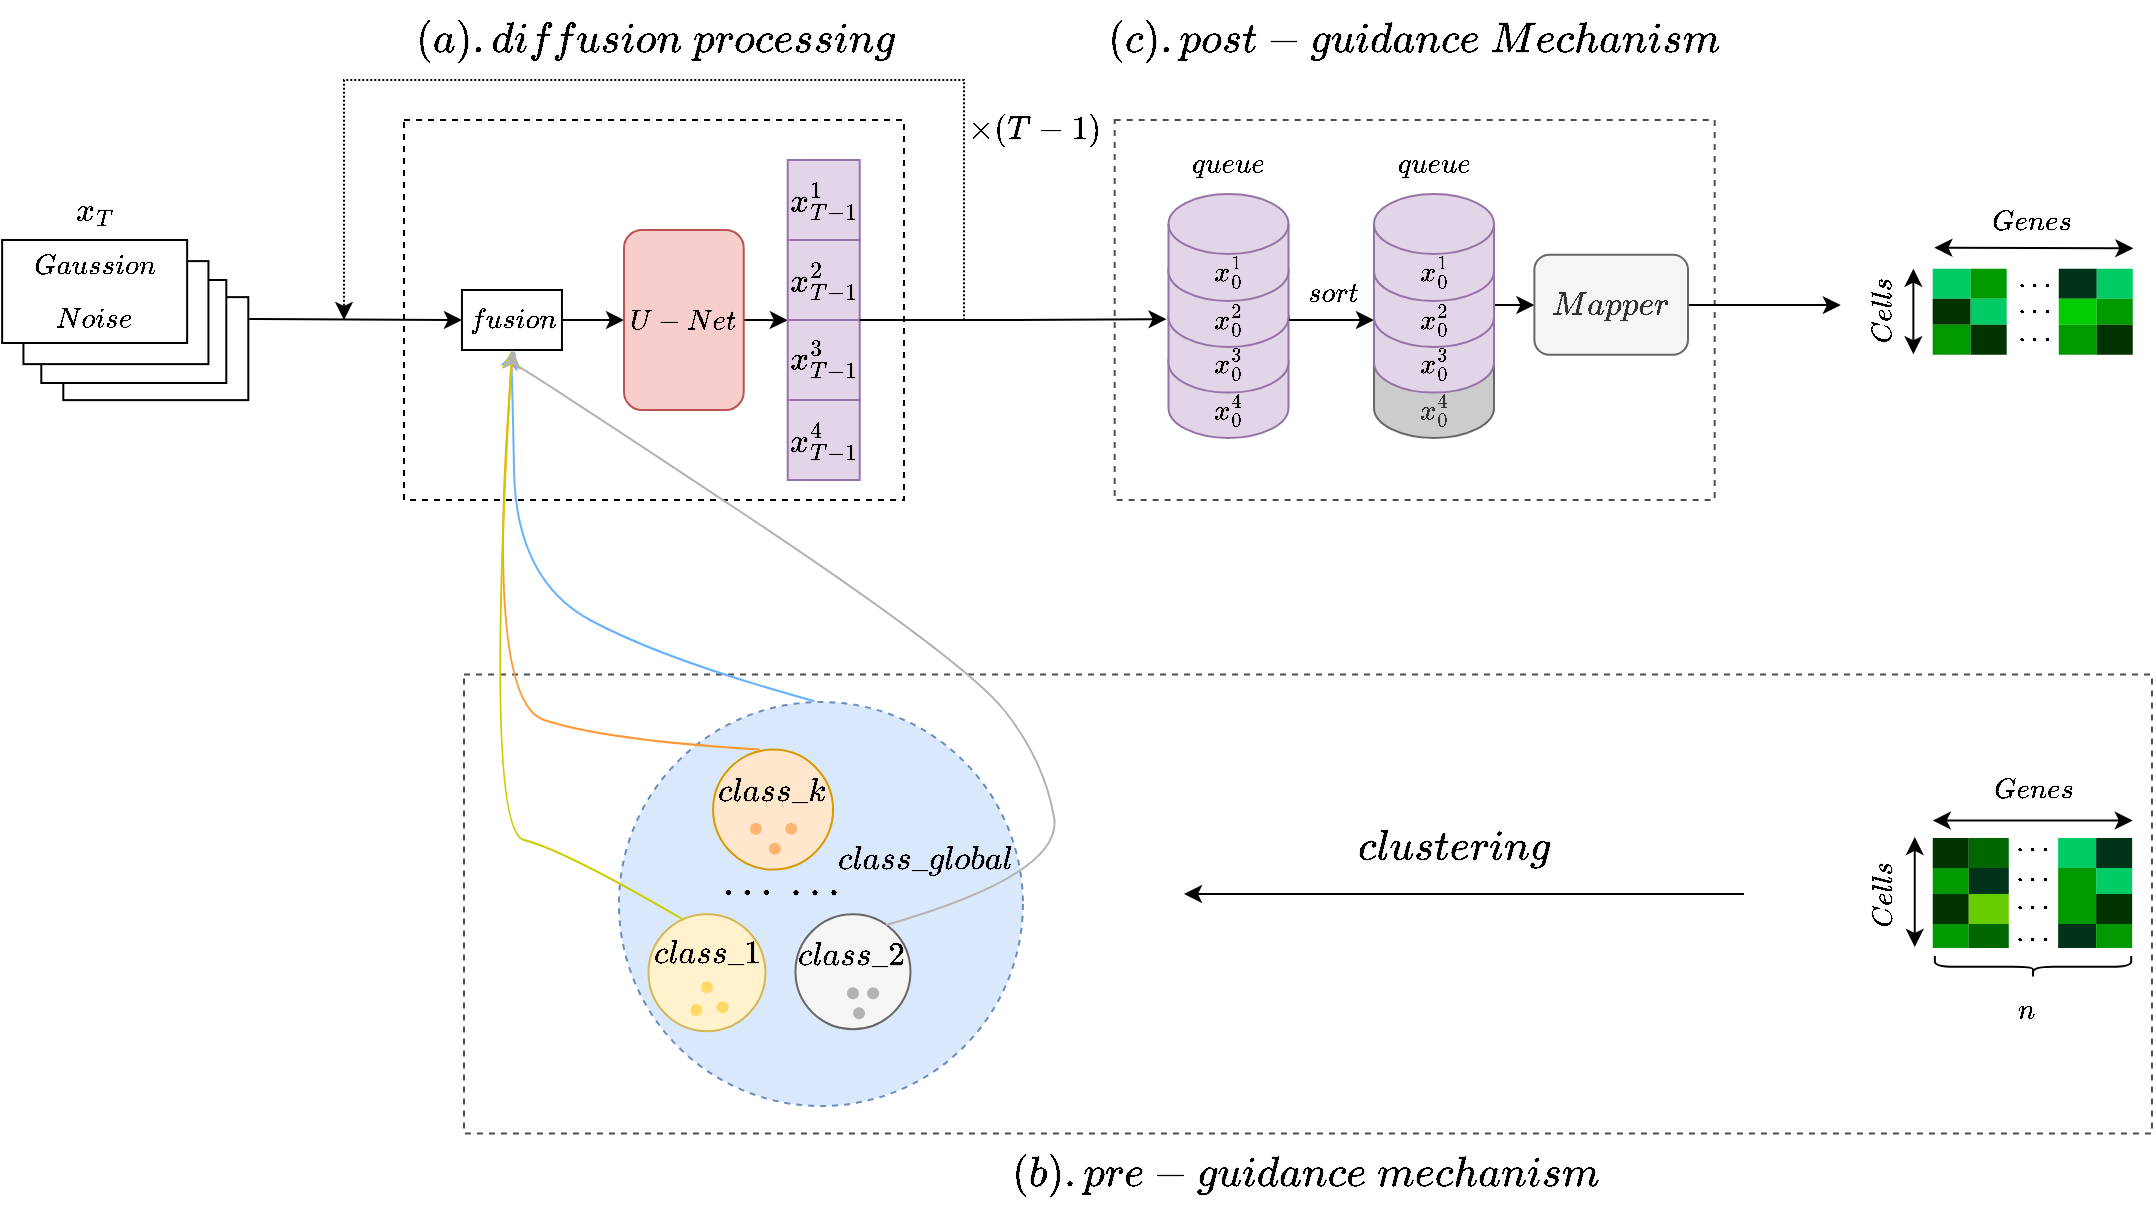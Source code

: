 <mxfile version="20.5.1" type="github">
  <diagram id="a45cf8ec-cd66-6f27-3ac3-be6e809c9e4a" name="Page-1">
    <mxGraphModel dx="1178" dy="790" grid="1" gridSize="10" guides="1" tooltips="1" connect="1" arrows="1" fold="1" page="1" pageScale="1" pageWidth="827" pageHeight="1169" background="none" math="1" shadow="0">
      <root>
        <mxCell id="0" />
        <mxCell id="1" parent="0" />
        <mxCell id="RNldjSrTk-ECjSOE9ofg-31" value="" style="rounded=0;whiteSpace=wrap;html=1;dashed=1;strokeColor=default;opacity=70;" parent="1" vertex="1">
          <mxGeometry x="1095.34" y="800" width="300" height="190" as="geometry" />
        </mxCell>
        <mxCell id="RNldjSrTk-ECjSOE9ofg-253" value="$$x_0^4$$" style="shape=cylinder3;whiteSpace=wrap;html=1;boundedLbl=1;backgroundOutline=1;size=15;labelBorderColor=none;strokeColor=#9673a6;fillColor=#e1d5e7;gradientDirection=south;" parent="1" vertex="1">
          <mxGeometry x="1122.25" y="905.53" width="60" height="53.47" as="geometry" />
        </mxCell>
        <mxCell id="RNldjSrTk-ECjSOE9ofg-252" value="$$x_0^3$$" style="shape=cylinder3;whiteSpace=wrap;html=1;boundedLbl=1;backgroundOutline=1;size=15;labelBorderColor=none;strokeColor=#9673a6;fillColor=#e1d5e7;gradientDirection=south;" parent="1" vertex="1">
          <mxGeometry x="1122.25" y="882.84" width="60" height="53.47" as="geometry" />
        </mxCell>
        <mxCell id="RNldjSrTk-ECjSOE9ofg-264" style="edgeStyle=orthogonalEdgeStyle;rounded=0;orthogonalLoop=1;jettySize=auto;html=1;fontSize=18;" parent="1" target="RNldjSrTk-ECjSOE9ofg-256" edge="1">
          <mxGeometry relative="1" as="geometry">
            <mxPoint x="1182.25" y="898.204" as="sourcePoint" />
            <mxPoint x="1205.56" y="898.154" as="targetPoint" />
            <Array as="points">
              <mxPoint x="1182" y="900" />
            </Array>
          </mxGeometry>
        </mxCell>
        <mxCell id="RNldjSrTk-ECjSOE9ofg-251" value="$$x_0^2$$" style="shape=cylinder3;whiteSpace=wrap;html=1;boundedLbl=1;backgroundOutline=1;size=15;labelBorderColor=none;strokeColor=#9673a6;fillColor=#e1d5e7;gradientDirection=south;" parent="1" vertex="1">
          <mxGeometry x="1122.25" y="860.03" width="60" height="53.47" as="geometry" />
        </mxCell>
        <mxCell id="RNldjSrTk-ECjSOE9ofg-22" value="" style="rounded=0;whiteSpace=wrap;html=1;opacity=70;dashed=1;" parent="1" vertex="1">
          <mxGeometry x="770" y="1077.25" width="843.98" height="229.51" as="geometry" />
        </mxCell>
        <mxCell id="RNldjSrTk-ECjSOE9ofg-78" value="" style="ellipse;whiteSpace=wrap;html=1;aspect=fixed;dashed=1;labelBorderColor=none;fillColor=#dae8fc;strokeColor=#6c8ebf;" parent="1" vertex="1">
          <mxGeometry x="847.48" y="1091" width="202" height="202" as="geometry" />
        </mxCell>
        <mxCell id="RNldjSrTk-ECjSOE9ofg-193" value="" style="ellipse;whiteSpace=wrap;html=1;aspect=fixed;labelBorderColor=none;gradientDirection=south;fillColor=#fff2cc;strokeColor=#d6b656;" parent="1" vertex="1">
          <mxGeometry x="862.25" y="1197.1" width="58.47" height="58.47" as="geometry" />
        </mxCell>
        <mxCell id="RNldjSrTk-ECjSOE9ofg-109" value="" style="rounded=0;whiteSpace=wrap;html=1;strokeColor=default;fontFamily=Helvetica;fontSize=14;fontColor=default;fillColor=default;" parent="1" vertex="1">
          <mxGeometry x="569.65" y="888.56" width="92.5" height="51.5" as="geometry" />
        </mxCell>
        <mxCell id="RNldjSrTk-ECjSOE9ofg-108" value="" style="rounded=0;whiteSpace=wrap;html=1;strokeColor=default;fontFamily=Helvetica;fontSize=14;fontColor=default;fillColor=default;" parent="1" vertex="1">
          <mxGeometry x="558.65" y="880" width="92.5" height="51.5" as="geometry" />
        </mxCell>
        <mxCell id="RNldjSrTk-ECjSOE9ofg-107" value="" style="rounded=0;whiteSpace=wrap;html=1;strokeColor=default;fontFamily=Helvetica;fontSize=14;fontColor=default;fillColor=default;" parent="1" vertex="1">
          <mxGeometry x="549.72" y="870.56" width="92.5" height="51.5" as="geometry" />
        </mxCell>
        <mxCell id="RNldjSrTk-ECjSOE9ofg-46" value="" style="rounded=0;whiteSpace=wrap;html=1;labelBorderColor=none;strokeColor=default;gradientColor=none;dashed=1;" parent="1" vertex="1">
          <mxGeometry x="740" y="800" width="250" height="190" as="geometry" />
        </mxCell>
        <mxCell id="RNldjSrTk-ECjSOE9ofg-77" style="edgeStyle=orthogonalEdgeStyle;rounded=0;orthogonalLoop=1;jettySize=auto;html=1;exitX=1;exitY=0.5;exitDx=0;exitDy=0;entryX=0;entryY=0.5;entryDx=0;entryDy=0;" parent="1" source="RNldjSrTk-ECjSOE9ofg-5" target="a7p1xofD0uFk-9MtaVhH-49" edge="1">
          <mxGeometry relative="1" as="geometry" />
        </mxCell>
        <mxCell id="RNldjSrTk-ECjSOE9ofg-5" value="" style="rounded=0;whiteSpace=wrap;html=1;" parent="1" vertex="1">
          <mxGeometry x="768.98" y="885" width="50" height="30" as="geometry" />
        </mxCell>
        <mxCell id="a7p1xofD0uFk-9MtaVhH-46" value="$$fusion$$" style="text;html=1;align=center;verticalAlign=middle;resizable=0;points=[];autosize=1;strokeColor=none;fillColor=none;fontSize=12;fontFamily=Helvetica;fontColor=default;" parent="1" vertex="1">
          <mxGeometry x="753.98" y="885" width="80" height="30" as="geometry" />
        </mxCell>
        <mxCell id="RNldjSrTk-ECjSOE9ofg-262" style="edgeStyle=orthogonalEdgeStyle;rounded=0;orthogonalLoop=1;jettySize=auto;html=1;fontSize=18;entryX=0.001;entryY=0.004;entryDx=0;entryDy=0;entryPerimeter=0;" parent="1" source="a7p1xofD0uFk-9MtaVhH-49" target="RNldjSrTk-ECjSOE9ofg-259" edge="1">
          <mxGeometry relative="1" as="geometry">
            <mxPoint x="930" y="900" as="targetPoint" />
            <Array as="points">
              <mxPoint x="920" y="900" />
              <mxPoint x="920" y="900" />
            </Array>
          </mxGeometry>
        </mxCell>
        <mxCell id="a7p1xofD0uFk-9MtaVhH-49" value="$$U-Net$$" style="rounded=1;whiteSpace=wrap;html=1;strokeColor=#b85450;fontFamily=Helvetica;fontSize=12;fillColor=#f8cecc;" parent="1" vertex="1">
          <mxGeometry x="850" y="855" width="59.86" height="90" as="geometry" />
        </mxCell>
        <mxCell id="a7p1xofD0uFk-9MtaVhH-51" value="&lt;font style=&quot;font-size: 14px;&quot;&gt;$$x_{T-1}^1$$&lt;/font&gt;" style="rounded=0;whiteSpace=wrap;html=1;strokeColor=#9673a6;fontFamily=Helvetica;fontSize=12;fillColor=#e1d5e7;" parent="1" vertex="1">
          <mxGeometry x="931.86" y="820" width="36" height="40" as="geometry" />
        </mxCell>
        <mxCell id="a7p1xofD0uFk-9MtaVhH-117" value="" style="endArrow=classic;startArrow=classic;html=1;rounded=0;fontFamily=Helvetica;fontSize=12;fontColor=default;" parent="1" edge="1">
          <mxGeometry width="50" height="50" relative="1" as="geometry">
            <mxPoint x="1505.19" y="863.87" as="sourcePoint" />
            <mxPoint x="1604.69" y="864.12" as="targetPoint" />
          </mxGeometry>
        </mxCell>
        <mxCell id="a7p1xofD0uFk-9MtaVhH-118" value="" style="endArrow=classic;startArrow=classic;html=1;rounded=0;fontFamily=Helvetica;fontSize=12;fontColor=default;" parent="1" edge="1">
          <mxGeometry width="50" height="50" relative="1" as="geometry">
            <mxPoint x="1494.69" y="917.12" as="sourcePoint" />
            <mxPoint x="1494.69" y="874.37" as="targetPoint" />
          </mxGeometry>
        </mxCell>
        <mxCell id="a7p1xofD0uFk-9MtaVhH-119" value="&lt;font style=&quot;font-size: 12px;&quot;&gt;$$Genes$$&lt;/font&gt;" style="text;html=1;align=center;verticalAlign=middle;resizable=0;points=[];autosize=1;strokeColor=none;fillColor=none;fontSize=12;fontFamily=Helvetica;fontColor=default;" parent="1" vertex="1">
          <mxGeometry x="1507.69" y="836.37" width="90" height="30" as="geometry" />
        </mxCell>
        <mxCell id="a7p1xofD0uFk-9MtaVhH-120" value="&lt;font style=&quot;font-size: 12px;&quot;&gt;$$Cells$$&lt;/font&gt;" style="text;html=1;align=center;verticalAlign=middle;resizable=0;points=[];autosize=1;strokeColor=none;fillColor=none;fontSize=10;fontFamily=Helvetica;fontColor=default;horizontal=0;" parent="1" vertex="1">
          <mxGeometry x="1459.69" y="861.12" width="40" height="70" as="geometry" />
        </mxCell>
        <mxCell id="a7p1xofD0uFk-9MtaVhH-121" value="&lt;div&gt;&lt;font style=&quot;font-size: 12px;&quot;&gt;$$Gaussion$$&lt;/font&gt;&lt;/div&gt;&lt;div&gt;&lt;font style=&quot;font-size: 12px;&quot;&gt;$$Noise$$&lt;/font&gt;&lt;/div&gt;" style="rounded=0;whiteSpace=wrap;html=1;strokeColor=default;fontFamily=Helvetica;fontSize=14;fontColor=default;fillColor=default;" parent="1" vertex="1">
          <mxGeometry x="539.07" y="860" width="92.5" height="51.5" as="geometry" />
        </mxCell>
        <mxCell id="RNldjSrTk-ECjSOE9ofg-245" style="edgeStyle=orthogonalEdgeStyle;rounded=0;orthogonalLoop=1;jettySize=auto;html=1;exitX=0;exitY=0.5;exitDx=0;exitDy=0;fontSize=14;entryX=-0.032;entryY=0.392;entryDx=0;entryDy=0;entryPerimeter=0;" parent="1" edge="1">
          <mxGeometry relative="1" as="geometry">
            <mxPoint x="1458.41" y="892.56" as="targetPoint" />
            <mxPoint x="1353.19" y="892.56" as="sourcePoint" />
            <Array as="points" />
          </mxGeometry>
        </mxCell>
        <mxCell id="a7p1xofD0uFk-9MtaVhH-188" value="$$x_T$$" style="text;html=1;align=center;verticalAlign=middle;resizable=0;points=[];autosize=1;strokeColor=none;fillColor=none;fontSize=14;fontFamily=Helvetica;fontColor=default;" parent="1" vertex="1">
          <mxGeometry x="545.32" y="830" width="80" height="30" as="geometry" />
        </mxCell>
        <mxCell id="a7p1xofD0uFk-9MtaVhH-217" value="" style="endArrow=classic;startArrow=classic;html=1;rounded=0;fontFamily=Helvetica;fontSize=12;fontColor=default;" parent="1" edge="1">
          <mxGeometry width="50" height="50" relative="1" as="geometry">
            <mxPoint x="1504.38" y="1150.27" as="sourcePoint" />
            <mxPoint x="1604.38" y="1150.27" as="targetPoint" />
          </mxGeometry>
        </mxCell>
        <mxCell id="a7p1xofD0uFk-9MtaVhH-218" value="" style="endArrow=classic;startArrow=classic;html=1;rounded=0;fontFamily=Helvetica;fontSize=12;fontColor=default;" parent="1" edge="1">
          <mxGeometry width="50" height="50" relative="1" as="geometry">
            <mxPoint x="1495.38" y="1213.49" as="sourcePoint" />
            <mxPoint x="1495.38" y="1158.49" as="targetPoint" />
          </mxGeometry>
        </mxCell>
        <mxCell id="a7p1xofD0uFk-9MtaVhH-219" value="&lt;font style=&quot;font-size: 12px;&quot;&gt;$$Cells$$&lt;/font&gt;" style="text;html=1;align=center;verticalAlign=middle;resizable=0;points=[];autosize=1;strokeColor=none;fillColor=none;fontSize=10;fontFamily=Helvetica;fontColor=default;horizontal=0;" parent="1" vertex="1">
          <mxGeometry x="1460.38" y="1152.49" width="40" height="70" as="geometry" />
        </mxCell>
        <mxCell id="a7p1xofD0uFk-9MtaVhH-220" value="&lt;font style=&quot;font-size: 12px;&quot;&gt;$$Genes$$&lt;/font&gt;" style="text;html=1;align=center;verticalAlign=middle;resizable=0;points=[];autosize=1;strokeColor=none;fillColor=none;fontSize=12;fontFamily=Helvetica;fontColor=default;" parent="1" vertex="1">
          <mxGeometry x="1509.38" y="1119.99" width="90" height="30" as="geometry" />
        </mxCell>
        <mxCell id="a7p1xofD0uFk-9MtaVhH-221" value="" style="endArrow=classic;html=1;rounded=0;fontFamily=Helvetica;fontSize=14;fontColor=default;" parent="1" edge="1">
          <mxGeometry width="50" height="50" relative="1" as="geometry">
            <mxPoint x="1410" y="1187" as="sourcePoint" />
            <mxPoint x="1130" y="1187" as="targetPoint" />
          </mxGeometry>
        </mxCell>
        <mxCell id="a7p1xofD0uFk-9MtaVhH-246" value="$$class\_1$$" style="text;html=1;align=center;verticalAlign=middle;resizable=0;points=[];autosize=1;strokeColor=none;fillColor=none;fontSize=14;fontFamily=Helvetica;fontColor=default;" parent="1" vertex="1">
          <mxGeometry x="836.48" y="1201.08" width="110" height="30" as="geometry" />
        </mxCell>
        <mxCell id="a7p1xofD0uFk-9MtaVhH-252" value="&lt;font style=&quot;font-size: 18px;&quot;&gt;$$clustering$$&lt;/font&gt;" style="text;html=1;align=center;verticalAlign=middle;resizable=0;points=[];autosize=1;strokeColor=none;fillColor=none;fontSize=14;fontFamily=Helvetica;fontColor=default;" parent="1" vertex="1">
          <mxGeometry x="1195" y="1144.42" width="140" height="40" as="geometry" />
        </mxCell>
        <mxCell id="RNldjSrTk-ECjSOE9ofg-26" value="&lt;font style=&quot;font-size: 18px;&quot;&gt;&lt;b&gt;$$(a).diffusion\ processing$$&lt;/b&gt;&lt;/font&gt;" style="text;html=1;align=center;verticalAlign=middle;resizable=0;points=[];autosize=1;strokeColor=none;fillColor=none;" parent="1" vertex="1">
          <mxGeometry x="730" y="740" width="270" height="40" as="geometry" />
        </mxCell>
        <mxCell id="RNldjSrTk-ECjSOE9ofg-28" value="&lt;font style=&quot;font-size: 18px;&quot;&gt;&lt;b&gt;$$(b).pre-guidance\ mechanism$$&lt;/b&gt;&lt;/font&gt;" style="text;html=1;align=center;verticalAlign=middle;resizable=0;points=[];autosize=1;strokeColor=none;fillColor=none;" parent="1" vertex="1">
          <mxGeometry x="1035.0" y="1306.76" width="310" height="40" as="geometry" />
        </mxCell>
        <mxCell id="RNldjSrTk-ECjSOE9ofg-30" value="&lt;font style=&quot;font-size: 18px;&quot;&gt;&lt;b&gt;$$(c).post-guidance\ Mechanism$$&lt;/b&gt;&lt;/font&gt;" style="text;html=1;align=center;verticalAlign=middle;resizable=0;points=[];autosize=1;strokeColor=none;fillColor=none;" parent="1" vertex="1">
          <mxGeometry x="1085.34" y="740" width="320" height="40" as="geometry" />
        </mxCell>
        <mxCell id="RNldjSrTk-ECjSOE9ofg-244" style="edgeStyle=orthogonalEdgeStyle;rounded=0;orthogonalLoop=1;jettySize=auto;html=1;exitX=1;exitY=0.5;exitDx=0;exitDy=0;exitPerimeter=0;fontSize=14;entryX=0;entryY=0.5;entryDx=0;entryDy=0;" parent="1" target="RNldjSrTk-ECjSOE9ofg-249" edge="1">
          <mxGeometry relative="1" as="geometry">
            <mxPoint x="1315.0" y="892.67" as="targetPoint" />
            <mxPoint x="1280.91" y="892.5" as="sourcePoint" />
          </mxGeometry>
        </mxCell>
        <mxCell id="RNldjSrTk-ECjSOE9ofg-51" value="&lt;b&gt;&lt;font style=&quot;font-size: 14px;&quot;&gt;$$×(T-1)$$&lt;/font&gt;&lt;/b&gt;" style="text;html=1;align=center;verticalAlign=middle;resizable=0;points=[];autosize=1;strokeColor=none;fillColor=none;" parent="1" vertex="1">
          <mxGeometry x="1010" y="790" width="90" height="30" as="geometry" />
        </mxCell>
        <mxCell id="RNldjSrTk-ECjSOE9ofg-80" value="" style="shape=partialRectangle;html=1;whiteSpace=wrap;connectable=0;overflow=hidden;top=0;left=0;bottom=0;right=0;pointerEvents=1;rounded=1;fontFamily=Helvetica;fontSize=12;fillColor=#00CC66;" parent="1" vertex="1">
          <mxGeometry x="1567.07" y="1158.99" width="19" height="15" as="geometry">
            <mxRectangle width="19" height="15" as="alternateBounds" />
          </mxGeometry>
        </mxCell>
        <mxCell id="RNldjSrTk-ECjSOE9ofg-81" value="" style="shape=partialRectangle;html=1;whiteSpace=wrap;connectable=0;overflow=hidden;fillColor=#00331A;top=0;left=0;bottom=0;right=0;pointerEvents=1;rounded=1;strokeColor=default;fontFamily=Helvetica;fontSize=12;fontColor=default;" parent="1" vertex="1">
          <mxGeometry x="1586.07" y="1158.99" width="18" height="15" as="geometry">
            <mxRectangle width="18" height="15" as="alternateBounds" />
          </mxGeometry>
        </mxCell>
        <mxCell id="RNldjSrTk-ECjSOE9ofg-82" value="" style="shape=partialRectangle;html=1;whiteSpace=wrap;connectable=0;overflow=hidden;fillColor=#009900;top=0;left=0;bottom=0;right=0;pointerEvents=1;rounded=1;strokeColor=default;fontFamily=Helvetica;fontSize=12;fontColor=default;" parent="1" vertex="1">
          <mxGeometry x="1567.07" y="1173.99" width="19" height="13" as="geometry">
            <mxRectangle width="19" height="13" as="alternateBounds" />
          </mxGeometry>
        </mxCell>
        <mxCell id="RNldjSrTk-ECjSOE9ofg-83" value="" style="shape=partialRectangle;html=1;whiteSpace=wrap;connectable=0;overflow=hidden;fillColor=#00CC66;top=0;left=0;bottom=0;right=0;pointerEvents=1;rounded=1;strokeColor=default;fontFamily=Helvetica;fontSize=12;fontColor=default;" parent="1" vertex="1">
          <mxGeometry x="1586.07" y="1173.99" width="18" height="13" as="geometry">
            <mxRectangle width="18" height="13" as="alternateBounds" />
          </mxGeometry>
        </mxCell>
        <mxCell id="RNldjSrTk-ECjSOE9ofg-84" value="" style="shape=partialRectangle;html=1;whiteSpace=wrap;connectable=0;overflow=hidden;fillColor=#009900;top=0;left=0;bottom=0;right=0;pointerEvents=1;rounded=1;strokeColor=default;fontFamily=Helvetica;fontSize=12;fontColor=default;" parent="1" vertex="1">
          <mxGeometry x="1567.07" y="1186.99" width="19" height="15" as="geometry">
            <mxRectangle width="19" height="15" as="alternateBounds" />
          </mxGeometry>
        </mxCell>
        <mxCell id="RNldjSrTk-ECjSOE9ofg-85" value="" style="shape=partialRectangle;html=1;whiteSpace=wrap;connectable=0;overflow=hidden;fillColor=#003300;top=0;left=0;bottom=0;right=0;pointerEvents=1;rounded=1;strokeColor=default;fontFamily=Helvetica;fontSize=12;fontColor=default;" parent="1" vertex="1">
          <mxGeometry x="1586.07" y="1186.99" width="18" height="15" as="geometry">
            <mxRectangle width="18" height="15" as="alternateBounds" />
          </mxGeometry>
        </mxCell>
        <mxCell id="RNldjSrTk-ECjSOE9ofg-86" value="" style="shape=partialRectangle;html=1;whiteSpace=wrap;connectable=0;overflow=hidden;top=0;left=0;bottom=0;right=0;pointerEvents=1;rounded=1;fontFamily=Helvetica;fontSize=12;fillColor=#00331A;" parent="1" vertex="1">
          <mxGeometry x="1567.07" y="1201.99" width="19" height="12" as="geometry">
            <mxRectangle width="19" height="12" as="alternateBounds" />
          </mxGeometry>
        </mxCell>
        <mxCell id="RNldjSrTk-ECjSOE9ofg-87" value="" style="shape=partialRectangle;html=1;whiteSpace=wrap;connectable=0;overflow=hidden;fillColor=#009900;top=0;left=0;bottom=0;right=0;pointerEvents=1;rounded=1;strokeColor=default;fontFamily=Helvetica;fontSize=12;fontColor=default;" parent="1" vertex="1">
          <mxGeometry x="1586.07" y="1201.99" width="18" height="12" as="geometry">
            <mxRectangle width="18" height="12" as="alternateBounds" />
          </mxGeometry>
        </mxCell>
        <mxCell id="RNldjSrTk-ECjSOE9ofg-88" value="" style="shape=partialRectangle;html=1;whiteSpace=wrap;connectable=0;overflow=hidden;fillColor=#003300;top=0;left=0;bottom=0;right=0;pointerEvents=1;rounded=1;strokeColor=default;fontFamily=Helvetica;fontSize=12;fontColor=default;" parent="1" vertex="1">
          <mxGeometry x="1504.38" y="1158.99" width="18" height="15" as="geometry">
            <mxRectangle width="18" height="15" as="alternateBounds" />
          </mxGeometry>
        </mxCell>
        <mxCell id="RNldjSrTk-ECjSOE9ofg-89" value="" style="shape=partialRectangle;html=1;whiteSpace=wrap;connectable=0;overflow=hidden;top=0;left=0;bottom=0;right=0;pointerEvents=1;rounded=1;fontFamily=Helvetica;fontSize=12;fillColor=#006600;" parent="1" vertex="1">
          <mxGeometry x="1522.38" y="1158.99" width="20" height="15" as="geometry">
            <mxRectangle width="20" height="15" as="alternateBounds" />
          </mxGeometry>
        </mxCell>
        <mxCell id="RNldjSrTk-ECjSOE9ofg-90" value="" style="shape=partialRectangle;html=1;whiteSpace=wrap;connectable=0;overflow=hidden;fillColor=#009900;top=0;left=0;bottom=0;right=0;pointerEvents=1;rounded=1;strokeColor=default;fontFamily=Helvetica;fontSize=12;fontColor=default;" parent="1" vertex="1">
          <mxGeometry x="1504.38" y="1173.99" width="18" height="13" as="geometry">
            <mxRectangle width="18" height="13" as="alternateBounds" />
          </mxGeometry>
        </mxCell>
        <mxCell id="RNldjSrTk-ECjSOE9ofg-91" value="" style="shape=partialRectangle;html=1;whiteSpace=wrap;connectable=0;overflow=hidden;fillColor=#00331A;top=0;left=0;bottom=0;right=0;pointerEvents=1;rounded=1;strokeColor=default;fontFamily=Helvetica;fontSize=12;fontColor=default;" parent="1" vertex="1">
          <mxGeometry x="1522.38" y="1173.99" width="20" height="13" as="geometry">
            <mxRectangle width="20" height="13" as="alternateBounds" />
          </mxGeometry>
        </mxCell>
        <mxCell id="RNldjSrTk-ECjSOE9ofg-92" value="" style="shape=partialRectangle;html=1;whiteSpace=wrap;connectable=0;overflow=hidden;fillColor=#003300;top=0;left=0;bottom=0;right=0;pointerEvents=1;rounded=1;strokeColor=#003300;fontFamily=Helvetica;fontSize=12;fontColor=default;" parent="1" vertex="1">
          <mxGeometry x="1504.38" y="1186.99" width="18" height="15" as="geometry">
            <mxRectangle width="18" height="15" as="alternateBounds" />
          </mxGeometry>
        </mxCell>
        <mxCell id="RNldjSrTk-ECjSOE9ofg-93" value="" style="shape=partialRectangle;html=1;whiteSpace=wrap;connectable=0;overflow=hidden;fillColor=#66CC00;top=0;left=0;bottom=0;right=0;pointerEvents=1;rounded=1;strokeColor=default;fontFamily=Helvetica;fontSize=12;fontColor=default;" parent="1" vertex="1">
          <mxGeometry x="1522.38" y="1186.99" width="20" height="15" as="geometry">
            <mxRectangle width="20" height="15" as="alternateBounds" />
          </mxGeometry>
        </mxCell>
        <mxCell id="RNldjSrTk-ECjSOE9ofg-94" value="" style="shape=partialRectangle;html=1;whiteSpace=wrap;connectable=0;overflow=hidden;fillColor=#009900;top=0;left=0;bottom=0;right=0;pointerEvents=1;rounded=1;strokeColor=default;fontFamily=Helvetica;fontSize=12;fontColor=default;" parent="1" vertex="1">
          <mxGeometry x="1504.38" y="1201.99" width="18" height="12" as="geometry">
            <mxRectangle width="18" height="12" as="alternateBounds" />
          </mxGeometry>
        </mxCell>
        <mxCell id="RNldjSrTk-ECjSOE9ofg-95" value="" style="shape=partialRectangle;html=1;whiteSpace=wrap;connectable=0;overflow=hidden;fillColor=#006600;top=0;left=0;bottom=0;right=0;pointerEvents=1;rounded=1;strokeColor=default;fontFamily=Helvetica;fontSize=12;fontColor=default;" parent="1" vertex="1">
          <mxGeometry x="1522.38" y="1201.99" width="20" height="12" as="geometry">
            <mxRectangle width="20" height="12" as="alternateBounds" />
          </mxGeometry>
        </mxCell>
        <mxCell id="RNldjSrTk-ECjSOE9ofg-101" value="$$...$$" style="text;html=1;align=center;verticalAlign=middle;resizable=0;points=[];autosize=1;strokeColor=none;fillColor=none;" parent="1" vertex="1">
          <mxGeometry x="1524.38" y="1145.99" width="60" height="30" as="geometry" />
        </mxCell>
        <mxCell id="RNldjSrTk-ECjSOE9ofg-102" value="$$...$$" style="text;html=1;align=center;verticalAlign=middle;resizable=0;points=[];autosize=1;strokeColor=none;fillColor=none;" parent="1" vertex="1">
          <mxGeometry x="1524.38" y="1160.99" width="60" height="30" as="geometry" />
        </mxCell>
        <mxCell id="RNldjSrTk-ECjSOE9ofg-103" value="$$...$$" style="text;html=1;align=center;verticalAlign=middle;resizable=0;points=[];autosize=1;strokeColor=none;fillColor=none;" parent="1" vertex="1">
          <mxGeometry x="1524.38" y="1174.99" width="60" height="30" as="geometry" />
        </mxCell>
        <mxCell id="RNldjSrTk-ECjSOE9ofg-104" value="$$...$$" style="text;html=1;align=center;verticalAlign=middle;resizable=0;points=[];autosize=1;strokeColor=none;fillColor=none;" parent="1" vertex="1">
          <mxGeometry x="1524.38" y="1190.99" width="60" height="30" as="geometry" />
        </mxCell>
        <mxCell id="RNldjSrTk-ECjSOE9ofg-105" value="$$n$$" style="text;html=1;align=center;verticalAlign=middle;resizable=0;points=[];autosize=1;strokeColor=none;fillColor=none;" parent="1" vertex="1">
          <mxGeometry x="1521.07" y="1230.49" width="60" height="30" as="geometry" />
        </mxCell>
        <mxCell id="RNldjSrTk-ECjSOE9ofg-106" value="" style="shape=curlyBracket;whiteSpace=wrap;html=1;rounded=1;flipH=1;strokeColor=default;fontFamily=Helvetica;fontSize=14;fontColor=default;fillColor=default;rotation=90;" parent="1" vertex="1">
          <mxGeometry x="1549.17" y="1174.32" width="10.69" height="98.16" as="geometry" />
        </mxCell>
        <mxCell id="RNldjSrTk-ECjSOE9ofg-113" value="" style="shape=partialRectangle;html=1;whiteSpace=wrap;connectable=0;overflow=hidden;top=0;left=0;bottom=0;right=0;pointerEvents=1;rounded=1;fontFamily=Helvetica;fontSize=12;fillColor=#00331A;" parent="1" vertex="1">
          <mxGeometry x="1567.38" y="874.37" width="19" height="15" as="geometry">
            <mxRectangle width="19" height="15" as="alternateBounds" />
          </mxGeometry>
        </mxCell>
        <mxCell id="RNldjSrTk-ECjSOE9ofg-114" value="" style="shape=partialRectangle;html=1;whiteSpace=wrap;connectable=0;overflow=hidden;fillColor=#00CC66;top=0;left=0;bottom=0;right=0;pointerEvents=1;rounded=1;strokeColor=default;fontFamily=Helvetica;fontSize=12;fontColor=default;" parent="1" vertex="1">
          <mxGeometry x="1586.38" y="874.37" width="18" height="15" as="geometry">
            <mxRectangle width="18" height="15" as="alternateBounds" />
          </mxGeometry>
        </mxCell>
        <mxCell id="RNldjSrTk-ECjSOE9ofg-115" value="" style="shape=partialRectangle;html=1;whiteSpace=wrap;connectable=0;overflow=hidden;fillColor=#00CC00;top=0;left=0;bottom=0;right=0;pointerEvents=1;rounded=1;strokeColor=default;fontFamily=Helvetica;fontSize=12;fontColor=default;" parent="1" vertex="1">
          <mxGeometry x="1567.38" y="889.37" width="19" height="13" as="geometry">
            <mxRectangle width="19" height="13" as="alternateBounds" />
          </mxGeometry>
        </mxCell>
        <mxCell id="RNldjSrTk-ECjSOE9ofg-116" value="" style="shape=partialRectangle;html=1;whiteSpace=wrap;connectable=0;overflow=hidden;fillColor=#009900;top=0;left=0;bottom=0;right=0;pointerEvents=1;rounded=1;strokeColor=default;fontFamily=Helvetica;fontSize=12;fontColor=default;" parent="1" vertex="1">
          <mxGeometry x="1586.38" y="889.37" width="18" height="13" as="geometry">
            <mxRectangle width="18" height="13" as="alternateBounds" />
          </mxGeometry>
        </mxCell>
        <mxCell id="RNldjSrTk-ECjSOE9ofg-117" value="" style="shape=partialRectangle;html=1;whiteSpace=wrap;connectable=0;overflow=hidden;fillColor=#009900;top=0;left=0;bottom=0;right=0;pointerEvents=1;rounded=1;strokeColor=default;fontFamily=Helvetica;fontSize=12;fontColor=default;" parent="1" vertex="1">
          <mxGeometry x="1567.38" y="902.37" width="19" height="15" as="geometry">
            <mxRectangle width="19" height="15" as="alternateBounds" />
          </mxGeometry>
        </mxCell>
        <mxCell id="RNldjSrTk-ECjSOE9ofg-118" value="" style="shape=partialRectangle;html=1;whiteSpace=wrap;connectable=0;overflow=hidden;fillColor=#003300;top=0;left=0;bottom=0;right=0;pointerEvents=1;rounded=1;strokeColor=default;fontFamily=Helvetica;fontSize=12;fontColor=default;" parent="1" vertex="1">
          <mxGeometry x="1586.38" y="902.37" width="18" height="15" as="geometry">
            <mxRectangle width="18" height="15" as="alternateBounds" />
          </mxGeometry>
        </mxCell>
        <mxCell id="RNldjSrTk-ECjSOE9ofg-129" value="$$...$$" style="text;html=1;align=center;verticalAlign=middle;resizable=0;points=[];autosize=1;strokeColor=none;fillColor=none;" parent="1" vertex="1">
          <mxGeometry x="1524.69" y="877.0" width="60" height="30" as="geometry" />
        </mxCell>
        <mxCell id="RNldjSrTk-ECjSOE9ofg-130" value="$$...$$" style="text;html=1;align=center;verticalAlign=middle;resizable=0;points=[];autosize=1;strokeColor=none;fillColor=none;" parent="1" vertex="1">
          <mxGeometry x="1525.34" y="890.75" width="60" height="30" as="geometry" />
        </mxCell>
        <mxCell id="RNldjSrTk-ECjSOE9ofg-133" value="$$...$$" style="text;html=1;align=center;verticalAlign=middle;resizable=0;points=[];autosize=1;strokeColor=none;fillColor=none;" parent="1" vertex="1">
          <mxGeometry x="1525.34" y="864.0" width="60" height="30" as="geometry" />
        </mxCell>
        <mxCell id="RNldjSrTk-ECjSOE9ofg-163" value="$$queue$$" style="text;html=1;align=center;verticalAlign=middle;resizable=0;points=[];autosize=1;strokeColor=none;fillColor=none;" parent="1" vertex="1">
          <mxGeometry x="1112.25" y="807" width="80" height="30" as="geometry" />
        </mxCell>
        <mxCell id="RNldjSrTk-ECjSOE9ofg-166" value="" style="endArrow=classic;html=1;rounded=0;exitX=1.005;exitY=0.212;exitDx=0;exitDy=0;exitPerimeter=0;entryX=0;entryY=0.5;entryDx=0;entryDy=0;" parent="1" source="RNldjSrTk-ECjSOE9ofg-109" target="RNldjSrTk-ECjSOE9ofg-5" edge="1">
          <mxGeometry width="50" height="50" relative="1" as="geometry">
            <mxPoint x="700" y="900" as="sourcePoint" />
            <mxPoint x="786.5" y="900" as="targetPoint" />
          </mxGeometry>
        </mxCell>
        <mxCell id="RNldjSrTk-ECjSOE9ofg-194" value="" style="ellipse;whiteSpace=wrap;html=1;aspect=fixed;labelBorderColor=none;gradientDirection=south;fillColor=#f5f5f5;fontColor=#333333;strokeColor=#666666;" parent="1" vertex="1">
          <mxGeometry x="935.73" y="1197.1" width="57.5" height="57.5" as="geometry" />
        </mxCell>
        <mxCell id="RNldjSrTk-ECjSOE9ofg-195" value="$$class\_2$$" style="text;html=1;align=center;verticalAlign=middle;resizable=0;points=[];autosize=1;strokeColor=none;fillColor=none;fontSize=14;fontFamily=Helvetica;fontColor=default;" parent="1" vertex="1">
          <mxGeometry x="908.13" y="1202.49" width="110" height="30" as="geometry" />
        </mxCell>
        <mxCell id="RNldjSrTk-ECjSOE9ofg-196" value="" style="ellipse;whiteSpace=wrap;html=1;aspect=fixed;labelBorderColor=none;gradientDirection=south;fillColor=#ffe6cc;strokeColor=#d79b00;" parent="1" vertex="1">
          <mxGeometry x="894.54" y="1114.8" width="60" height="60" as="geometry" />
        </mxCell>
        <mxCell id="RNldjSrTk-ECjSOE9ofg-197" value="$$class\_k$$" style="text;html=1;align=center;verticalAlign=middle;resizable=0;points=[];autosize=1;strokeColor=none;fillColor=none;fontSize=14;fontFamily=Helvetica;fontColor=default;" parent="1" vertex="1">
          <mxGeometry x="868.04" y="1119.99" width="110" height="30" as="geometry" />
        </mxCell>
        <mxCell id="RNldjSrTk-ECjSOE9ofg-198" value="&lt;font style=&quot;font-size: 18px;&quot;&gt;$$...\ ...$$&lt;/font&gt;" style="text;html=1;align=center;verticalAlign=middle;resizable=0;points=[];autosize=1;strokeColor=none;fillColor=none;" parent="1" vertex="1">
          <mxGeometry x="878.48" y="1162.49" width="100" height="40" as="geometry" />
        </mxCell>
        <mxCell id="RNldjSrTk-ECjSOE9ofg-199" value="&lt;font style=&quot;font-size: 14px;&quot;&gt;$$class\_global$$&lt;/font&gt;" style="text;html=1;align=center;verticalAlign=middle;resizable=0;points=[];autosize=1;strokeColor=none;fillColor=none;" parent="1" vertex="1">
          <mxGeometry x="929.98" y="1154.42" width="140" height="30" as="geometry" />
        </mxCell>
        <mxCell id="RNldjSrTk-ECjSOE9ofg-202" value="" style="shape=waypoint;sketch=0;fillStyle=solid;size=6;pointerEvents=1;points=[];fillColor=#fff2cc;resizable=0;rotatable=0;perimeter=centerPerimeter;snapToPoint=1;labelBorderColor=none;strokeColor=#FFD966;fontSize=14;" parent="1" vertex="1">
          <mxGeometry x="871.48" y="1213.59" width="40" height="40" as="geometry" />
        </mxCell>
        <mxCell id="RNldjSrTk-ECjSOE9ofg-203" value="" style="shape=waypoint;sketch=0;fillStyle=solid;size=6;pointerEvents=1;points=[];fillColor=#fff2cc;resizable=0;rotatable=0;perimeter=centerPerimeter;snapToPoint=1;labelBorderColor=none;strokeColor=#FFD966;fontSize=14;" parent="1" vertex="1">
          <mxGeometry x="879.29" y="1223.58" width="40" height="40" as="geometry" />
        </mxCell>
        <mxCell id="RNldjSrTk-ECjSOE9ofg-204" value="" style="shape=waypoint;sketch=0;fillStyle=solid;size=6;pointerEvents=1;points=[];fillColor=#fff2cc;resizable=0;rotatable=0;perimeter=centerPerimeter;snapToPoint=1;labelBorderColor=none;strokeColor=#FFD966;fontSize=14;" parent="1" vertex="1">
          <mxGeometry x="866.23" y="1224.99" width="40" height="40" as="geometry" />
        </mxCell>
        <mxCell id="RNldjSrTk-ECjSOE9ofg-206" value="" style="shape=waypoint;sketch=0;fillStyle=solid;size=6;pointerEvents=1;points=[];fillColor=#B3B3B3;resizable=0;rotatable=0;perimeter=centerPerimeter;snapToPoint=1;labelBorderColor=none;strokeColor=#B3B3B3;fontSize=14;" parent="1" vertex="1">
          <mxGeometry x="944.48" y="1216.58" width="40" height="40" as="geometry" />
        </mxCell>
        <mxCell id="RNldjSrTk-ECjSOE9ofg-207" value="" style="shape=waypoint;sketch=0;fillStyle=solid;size=6;pointerEvents=1;points=[];fillColor=#B3B3B3;resizable=0;rotatable=0;perimeter=centerPerimeter;snapToPoint=1;labelBorderColor=none;strokeColor=#B3B3B3;fontSize=14;" parent="1" vertex="1">
          <mxGeometry x="947.54" y="1226.58" width="40" height="40" as="geometry" />
        </mxCell>
        <mxCell id="RNldjSrTk-ECjSOE9ofg-208" value="" style="shape=waypoint;sketch=0;fillStyle=solid;size=6;pointerEvents=1;points=[];fillColor=#B3B3B3;resizable=0;rotatable=0;perimeter=centerPerimeter;snapToPoint=1;labelBorderColor=none;strokeColor=#B3B3B3;fontSize=14;" parent="1" vertex="1">
          <mxGeometry x="954.54" y="1216.58" width="40" height="40" as="geometry" />
        </mxCell>
        <mxCell id="RNldjSrTk-ECjSOE9ofg-209" value="" style="shape=waypoint;sketch=0;fillStyle=solid;size=6;pointerEvents=1;points=[];fillColor=#fff2cc;resizable=0;rotatable=0;perimeter=centerPerimeter;snapToPoint=1;labelBorderColor=none;strokeColor=#FFB570;fontSize=14;" parent="1" vertex="1">
          <mxGeometry x="895.98" y="1134.42" width="40" height="40" as="geometry" />
        </mxCell>
        <mxCell id="RNldjSrTk-ECjSOE9ofg-210" value="" style="shape=waypoint;sketch=0;fillStyle=solid;size=6;pointerEvents=1;points=[];fillColor=#fff2cc;resizable=0;rotatable=0;perimeter=centerPerimeter;snapToPoint=1;labelBorderColor=none;strokeColor=#FFB570;fontSize=14;" parent="1" vertex="1">
          <mxGeometry x="905.5" y="1144.42" width="40" height="40" as="geometry" />
        </mxCell>
        <mxCell id="RNldjSrTk-ECjSOE9ofg-211" value="" style="shape=waypoint;sketch=0;fillStyle=solid;size=6;pointerEvents=1;points=[];fillColor=#fff2cc;resizable=0;rotatable=0;perimeter=centerPerimeter;snapToPoint=1;labelBorderColor=none;strokeColor=#FFB570;fontSize=14;" parent="1" vertex="1">
          <mxGeometry x="913.62" y="1134.42" width="40" height="40" as="geometry" />
        </mxCell>
        <mxCell id="RNldjSrTk-ECjSOE9ofg-249" value="$$Mapper$$" style="rounded=1;whiteSpace=wrap;html=1;labelBorderColor=none;strokeColor=#666666;fontSize=14;fillColor=#f5f5f5;gradientDirection=south;fontColor=#333333;" parent="1" vertex="1">
          <mxGeometry x="1305.19" y="867.37" width="76.81" height="50" as="geometry" />
        </mxCell>
        <mxCell id="RNldjSrTk-ECjSOE9ofg-250" value="$$x_0^1$$" style="shape=cylinder3;whiteSpace=wrap;html=1;boundedLbl=1;backgroundOutline=1;size=15;labelBorderColor=none;strokeColor=#9673a6;fillColor=#e1d5e7;gradientDirection=south;" parent="1" vertex="1">
          <mxGeometry x="1122.25" y="837" width="60" height="53.47" as="geometry" />
        </mxCell>
        <mxCell id="RNldjSrTk-ECjSOE9ofg-254" value="$$x_0^4$$" style="shape=cylinder3;whiteSpace=wrap;html=1;boundedLbl=1;backgroundOutline=1;size=15;labelBorderColor=none;strokeColor=#666666;fillColor=#CCCCCC;gradientDirection=south;fontColor=#333333;" parent="1" vertex="1">
          <mxGeometry x="1225" y="905.53" width="60" height="53.47" as="geometry" />
        </mxCell>
        <mxCell id="RNldjSrTk-ECjSOE9ofg-255" value="$$x_0^3$$" style="shape=cylinder3;whiteSpace=wrap;html=1;boundedLbl=1;backgroundOutline=1;size=15;labelBorderColor=none;strokeColor=#9673a6;fillColor=#e1d5e7;gradientDirection=south;" parent="1" vertex="1">
          <mxGeometry x="1225" y="882.84" width="60" height="53.47" as="geometry" />
        </mxCell>
        <mxCell id="RNldjSrTk-ECjSOE9ofg-256" value="$$x_0^2$$" style="shape=cylinder3;whiteSpace=wrap;html=1;boundedLbl=1;backgroundOutline=1;size=15;labelBorderColor=none;strokeColor=#9673a6;fillColor=#e1d5e7;gradientDirection=south;" parent="1" vertex="1">
          <mxGeometry x="1225" y="860.03" width="60" height="53.47" as="geometry" />
        </mxCell>
        <mxCell id="RNldjSrTk-ECjSOE9ofg-257" value="$$x_0^1$$" style="shape=cylinder3;whiteSpace=wrap;html=1;boundedLbl=1;backgroundOutline=1;size=15;labelBorderColor=none;strokeColor=#9673a6;fillColor=#e1d5e7;gradientDirection=south;" parent="1" vertex="1">
          <mxGeometry x="1225" y="837" width="60" height="53.47" as="geometry" />
        </mxCell>
        <mxCell id="RNldjSrTk-ECjSOE9ofg-258" value="&lt;font style=&quot;font-size: 14px;&quot;&gt;$$x_{T-1}^2$$&lt;/font&gt;" style="rounded=0;whiteSpace=wrap;html=1;strokeColor=#9673a6;fontFamily=Helvetica;fontSize=12;fillColor=#e1d5e7;" parent="1" vertex="1">
          <mxGeometry x="931.86" y="860" width="36" height="40" as="geometry" />
        </mxCell>
        <mxCell id="ejxYT8m6NB6i7y6XUN0g-2" style="edgeStyle=orthogonalEdgeStyle;rounded=0;orthogonalLoop=1;jettySize=auto;html=1;exitX=1;exitY=0;exitDx=0;exitDy=0;dashed=1;dashPattern=1 1;" edge="1" parent="1" source="RNldjSrTk-ECjSOE9ofg-259">
          <mxGeometry relative="1" as="geometry">
            <mxPoint x="710" y="900" as="targetPoint" />
            <Array as="points">
              <mxPoint x="1020" y="900" />
              <mxPoint x="1020" y="780" />
              <mxPoint x="710" y="780" />
            </Array>
          </mxGeometry>
        </mxCell>
        <mxCell id="RNldjSrTk-ECjSOE9ofg-259" value="&lt;font style=&quot;font-size: 14px;&quot;&gt;$$x_{T-1}^3$$&lt;/font&gt;" style="rounded=0;whiteSpace=wrap;html=1;strokeColor=#9673a6;fontFamily=Helvetica;fontSize=12;fillColor=#e1d5e7;" parent="1" vertex="1">
          <mxGeometry x="931.86" y="900" width="36" height="40" as="geometry" />
        </mxCell>
        <mxCell id="RNldjSrTk-ECjSOE9ofg-260" value="&lt;font style=&quot;font-size: 14px;&quot;&gt;$$x_{T-1}^4$$&lt;/font&gt;" style="rounded=0;whiteSpace=wrap;html=1;strokeColor=#9673a6;fontFamily=Helvetica;fontSize=12;fillColor=#e1d5e7;" parent="1" vertex="1">
          <mxGeometry x="931.86" y="940" width="36" height="40" as="geometry" />
        </mxCell>
        <mxCell id="RNldjSrTk-ECjSOE9ofg-265" style="edgeStyle=orthogonalEdgeStyle;rounded=0;orthogonalLoop=1;jettySize=auto;html=1;fontSize=18;entryX=-0.016;entryY=0.313;entryDx=0;entryDy=0;entryPerimeter=0;exitX=1;exitY=0;exitDx=0;exitDy=0;" parent="1" edge="1" target="RNldjSrTk-ECjSOE9ofg-252" source="RNldjSrTk-ECjSOE9ofg-259">
          <mxGeometry relative="1" as="geometry">
            <mxPoint x="1105.25" y="900" as="targetPoint" />
            <mxPoint x="970" y="900" as="sourcePoint" />
            <Array as="points">
              <mxPoint x="1046" y="900" />
            </Array>
          </mxGeometry>
        </mxCell>
        <mxCell id="RNldjSrTk-ECjSOE9ofg-266" value="&lt;font style=&quot;font-size: 12px;&quot;&gt;$$sort$$&lt;/font&gt;" style="text;html=1;align=center;verticalAlign=middle;resizable=0;points=[];autosize=1;strokeColor=none;fillColor=none;fontSize=18;" parent="1" vertex="1">
          <mxGeometry x="1169" y="867.37" width="70" height="40" as="geometry" />
        </mxCell>
        <mxCell id="RNldjSrTk-ECjSOE9ofg-267" value="$$queue$$" style="text;html=1;align=center;verticalAlign=middle;resizable=0;points=[];autosize=1;strokeColor=none;fillColor=none;" parent="1" vertex="1">
          <mxGeometry x="1215" y="807" width="80" height="30" as="geometry" />
        </mxCell>
        <mxCell id="RNldjSrTk-ECjSOE9ofg-270" value="" style="shape=partialRectangle;html=1;whiteSpace=wrap;connectable=0;overflow=hidden;top=0;left=0;bottom=0;right=0;pointerEvents=1;rounded=1;fontFamily=Helvetica;fontSize=12;fillColor=#00CC66;" parent="1" vertex="1">
          <mxGeometry x="1504.34" y="874.37" width="19" height="15" as="geometry">
            <mxRectangle width="19" height="15" as="alternateBounds" />
          </mxGeometry>
        </mxCell>
        <mxCell id="RNldjSrTk-ECjSOE9ofg-271" value="" style="shape=partialRectangle;html=1;whiteSpace=wrap;connectable=0;overflow=hidden;fillColor=#009900;top=0;left=0;bottom=0;right=0;pointerEvents=1;rounded=1;strokeColor=default;fontFamily=Helvetica;fontSize=12;fontColor=default;" parent="1" vertex="1">
          <mxGeometry x="1523.34" y="874.37" width="18" height="15" as="geometry">
            <mxRectangle width="18" height="15" as="alternateBounds" />
          </mxGeometry>
        </mxCell>
        <mxCell id="RNldjSrTk-ECjSOE9ofg-272" value="" style="shape=partialRectangle;html=1;whiteSpace=wrap;connectable=0;overflow=hidden;fillColor=#003300;top=0;left=0;bottom=0;right=0;pointerEvents=1;rounded=1;strokeColor=default;fontFamily=Helvetica;fontSize=12;fontColor=default;" parent="1" vertex="1">
          <mxGeometry x="1504.34" y="889.37" width="19" height="13" as="geometry">
            <mxRectangle width="19" height="13" as="alternateBounds" />
          </mxGeometry>
        </mxCell>
        <mxCell id="RNldjSrTk-ECjSOE9ofg-273" value="" style="shape=partialRectangle;html=1;whiteSpace=wrap;connectable=0;overflow=hidden;fillColor=#00CC66;top=0;left=0;bottom=0;right=0;pointerEvents=1;rounded=1;strokeColor=default;fontFamily=Helvetica;fontSize=12;fontColor=default;" parent="1" vertex="1">
          <mxGeometry x="1523.34" y="889.37" width="18" height="13" as="geometry">
            <mxRectangle width="18" height="13" as="alternateBounds" />
          </mxGeometry>
        </mxCell>
        <mxCell id="RNldjSrTk-ECjSOE9ofg-274" value="" style="shape=partialRectangle;html=1;whiteSpace=wrap;connectable=0;overflow=hidden;fillColor=#009900;top=0;left=0;bottom=0;right=0;pointerEvents=1;rounded=1;strokeColor=default;fontFamily=Helvetica;fontSize=12;fontColor=default;" parent="1" vertex="1">
          <mxGeometry x="1504.34" y="902.37" width="19" height="15" as="geometry">
            <mxRectangle width="19" height="15" as="alternateBounds" />
          </mxGeometry>
        </mxCell>
        <mxCell id="RNldjSrTk-ECjSOE9ofg-275" value="" style="shape=partialRectangle;html=1;whiteSpace=wrap;connectable=0;overflow=hidden;fillColor=#003300;top=0;left=0;bottom=0;right=0;pointerEvents=1;rounded=1;strokeColor=default;fontFamily=Helvetica;fontSize=12;fontColor=default;" parent="1" vertex="1">
          <mxGeometry x="1523.34" y="902.37" width="18" height="15" as="geometry">
            <mxRectangle width="18" height="15" as="alternateBounds" />
          </mxGeometry>
        </mxCell>
        <mxCell id="ejxYT8m6NB6i7y6XUN0g-3" value="" style="curved=1;endArrow=classic;html=1;rounded=0;entryX=0.52;entryY=1.02;entryDx=0;entryDy=0;entryPerimeter=0;exitX=0.484;exitY=-0.002;exitDx=0;exitDy=0;exitPerimeter=0;strokeColor=#66B2FF;" edge="1" parent="1" source="RNldjSrTk-ECjSOE9ofg-78" target="a7p1xofD0uFk-9MtaVhH-46">
          <mxGeometry width="50" height="50" relative="1" as="geometry">
            <mxPoint x="930" y="1080" as="sourcePoint" />
            <mxPoint x="980" y="1030" as="targetPoint" />
            <Array as="points">
              <mxPoint x="870" y="1070" />
              <mxPoint x="796" y="1030" />
              <mxPoint x="794" y="920" />
            </Array>
          </mxGeometry>
        </mxCell>
        <mxCell id="ejxYT8m6NB6i7y6XUN0g-4" value="" style="curved=1;endArrow=classic;html=1;rounded=0;strokeColor=#FF9933;entryX=0.507;entryY=1.013;entryDx=0;entryDy=0;entryPerimeter=0;fillColor=#ffe6cc;" edge="1" parent="1" target="a7p1xofD0uFk-9MtaVhH-46">
          <mxGeometry width="50" height="50" relative="1" as="geometry">
            <mxPoint x="917.86" y="1114.8" as="sourcePoint" />
            <mxPoint x="967.86" y="1064.8" as="targetPoint" />
            <Array as="points">
              <mxPoint x="840" y="1110" />
              <mxPoint x="780" y="1090" />
            </Array>
          </mxGeometry>
        </mxCell>
        <mxCell id="ejxYT8m6NB6i7y6XUN0g-6" value="" style="curved=1;endArrow=classic;html=1;rounded=0;strokeColor=#CCCC00;fillColor=#fff2cc;" edge="1" parent="1">
          <mxGeometry width="50" height="50" relative="1" as="geometry">
            <mxPoint x="880" y="1200" as="sourcePoint" />
            <mxPoint x="794" y="915" as="targetPoint" />
            <Array as="points">
              <mxPoint x="820" y="1165" />
              <mxPoint x="780" y="1155" />
            </Array>
          </mxGeometry>
        </mxCell>
        <mxCell id="ejxYT8m6NB6i7y6XUN0g-7" value="" style="curved=1;endArrow=classic;html=1;rounded=0;strokeColor=#B3B3B3;entryX=0.501;entryY=1.008;entryDx=0;entryDy=0;entryPerimeter=0;exitX=0.662;exitY=0.001;exitDx=0;exitDy=0;exitPerimeter=0;" edge="1" parent="1" source="RNldjSrTk-ECjSOE9ofg-195" target="a7p1xofD0uFk-9MtaVhH-46">
          <mxGeometry width="50" height="50" relative="1" as="geometry">
            <mxPoint x="960" y="1197" as="sourcePoint" />
            <mxPoint x="794" y="920" as="targetPoint" />
            <Array as="points">
              <mxPoint x="1070" y="1177" />
              <mxPoint x="1060" y="1120" />
              <mxPoint x="1020" y="1070" />
              <mxPoint x="794" y="920" />
            </Array>
          </mxGeometry>
        </mxCell>
      </root>
    </mxGraphModel>
  </diagram>
</mxfile>
